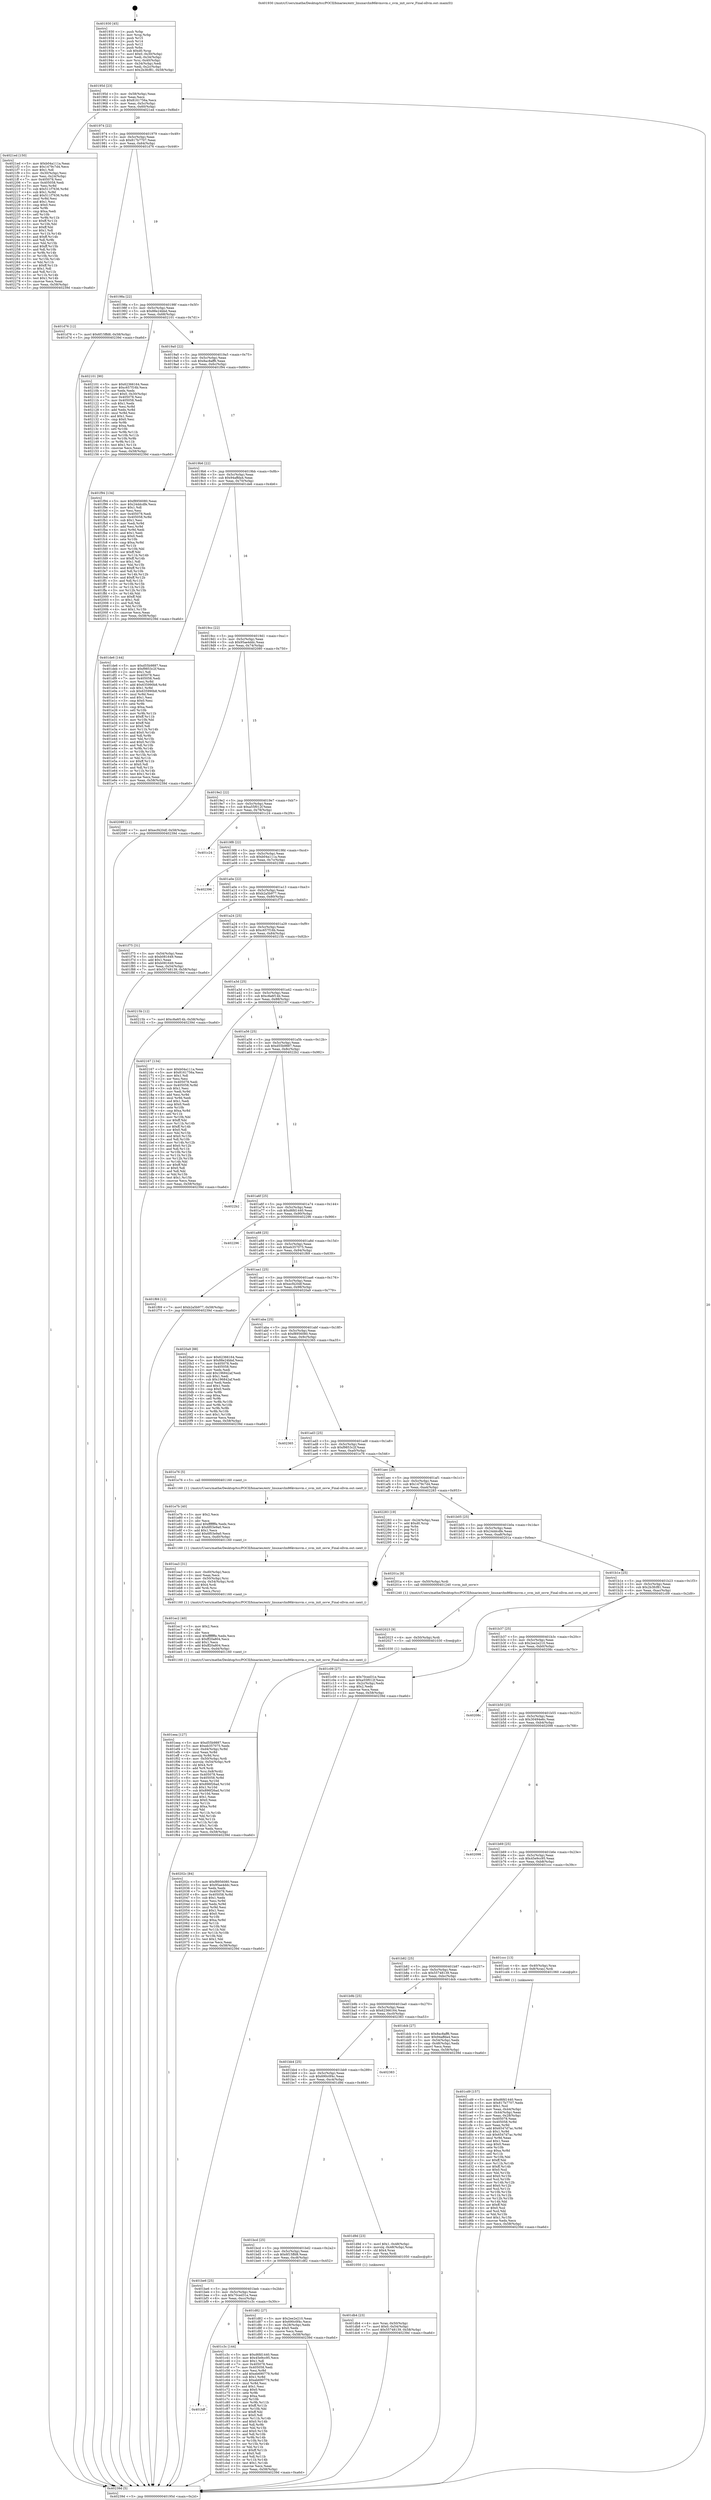 digraph "0x401930" {
  label = "0x401930 (/mnt/c/Users/mathe/Desktop/tcc/POCII/binaries/extr_linuxarchx86kvmsvm.c_svm_init_osvw_Final-ollvm.out::main(0))"
  labelloc = "t"
  node[shape=record]

  Entry [label="",width=0.3,height=0.3,shape=circle,fillcolor=black,style=filled]
  "0x40195d" [label="{
     0x40195d [23]\l
     | [instrs]\l
     &nbsp;&nbsp;0x40195d \<+3\>: mov -0x58(%rbp),%eax\l
     &nbsp;&nbsp;0x401960 \<+2\>: mov %eax,%ecx\l
     &nbsp;&nbsp;0x401962 \<+6\>: sub $0x8161756a,%ecx\l
     &nbsp;&nbsp;0x401968 \<+3\>: mov %eax,-0x5c(%rbp)\l
     &nbsp;&nbsp;0x40196b \<+3\>: mov %ecx,-0x60(%rbp)\l
     &nbsp;&nbsp;0x40196e \<+6\>: je 00000000004021ed \<main+0x8bd\>\l
  }"]
  "0x4021ed" [label="{
     0x4021ed [150]\l
     | [instrs]\l
     &nbsp;&nbsp;0x4021ed \<+5\>: mov $0xb04a111a,%eax\l
     &nbsp;&nbsp;0x4021f2 \<+5\>: mov $0x1479c7d4,%ecx\l
     &nbsp;&nbsp;0x4021f7 \<+2\>: mov $0x1,%dl\l
     &nbsp;&nbsp;0x4021f9 \<+3\>: mov -0x30(%rbp),%esi\l
     &nbsp;&nbsp;0x4021fc \<+3\>: mov %esi,-0x24(%rbp)\l
     &nbsp;&nbsp;0x4021ff \<+7\>: mov 0x405078,%esi\l
     &nbsp;&nbsp;0x402206 \<+7\>: mov 0x405058,%edi\l
     &nbsp;&nbsp;0x40220d \<+3\>: mov %esi,%r8d\l
     &nbsp;&nbsp;0x402210 \<+7\>: sub $0x511f7636,%r8d\l
     &nbsp;&nbsp;0x402217 \<+4\>: sub $0x1,%r8d\l
     &nbsp;&nbsp;0x40221b \<+7\>: add $0x511f7636,%r8d\l
     &nbsp;&nbsp;0x402222 \<+4\>: imul %r8d,%esi\l
     &nbsp;&nbsp;0x402226 \<+3\>: and $0x1,%esi\l
     &nbsp;&nbsp;0x402229 \<+3\>: cmp $0x0,%esi\l
     &nbsp;&nbsp;0x40222c \<+4\>: sete %r9b\l
     &nbsp;&nbsp;0x402230 \<+3\>: cmp $0xa,%edi\l
     &nbsp;&nbsp;0x402233 \<+4\>: setl %r10b\l
     &nbsp;&nbsp;0x402237 \<+3\>: mov %r9b,%r11b\l
     &nbsp;&nbsp;0x40223a \<+4\>: xor $0xff,%r11b\l
     &nbsp;&nbsp;0x40223e \<+3\>: mov %r10b,%bl\l
     &nbsp;&nbsp;0x402241 \<+3\>: xor $0xff,%bl\l
     &nbsp;&nbsp;0x402244 \<+3\>: xor $0x1,%dl\l
     &nbsp;&nbsp;0x402247 \<+3\>: mov %r11b,%r14b\l
     &nbsp;&nbsp;0x40224a \<+4\>: and $0xff,%r14b\l
     &nbsp;&nbsp;0x40224e \<+3\>: and %dl,%r9b\l
     &nbsp;&nbsp;0x402251 \<+3\>: mov %bl,%r15b\l
     &nbsp;&nbsp;0x402254 \<+4\>: and $0xff,%r15b\l
     &nbsp;&nbsp;0x402258 \<+3\>: and %dl,%r10b\l
     &nbsp;&nbsp;0x40225b \<+3\>: or %r9b,%r14b\l
     &nbsp;&nbsp;0x40225e \<+3\>: or %r10b,%r15b\l
     &nbsp;&nbsp;0x402261 \<+3\>: xor %r15b,%r14b\l
     &nbsp;&nbsp;0x402264 \<+3\>: or %bl,%r11b\l
     &nbsp;&nbsp;0x402267 \<+4\>: xor $0xff,%r11b\l
     &nbsp;&nbsp;0x40226b \<+3\>: or $0x1,%dl\l
     &nbsp;&nbsp;0x40226e \<+3\>: and %dl,%r11b\l
     &nbsp;&nbsp;0x402271 \<+3\>: or %r11b,%r14b\l
     &nbsp;&nbsp;0x402274 \<+4\>: test $0x1,%r14b\l
     &nbsp;&nbsp;0x402278 \<+3\>: cmovne %ecx,%eax\l
     &nbsp;&nbsp;0x40227b \<+3\>: mov %eax,-0x58(%rbp)\l
     &nbsp;&nbsp;0x40227e \<+5\>: jmp 000000000040239d \<main+0xa6d\>\l
  }"]
  "0x401974" [label="{
     0x401974 [22]\l
     | [instrs]\l
     &nbsp;&nbsp;0x401974 \<+5\>: jmp 0000000000401979 \<main+0x49\>\l
     &nbsp;&nbsp;0x401979 \<+3\>: mov -0x5c(%rbp),%eax\l
     &nbsp;&nbsp;0x40197c \<+5\>: sub $0x817b7707,%eax\l
     &nbsp;&nbsp;0x401981 \<+3\>: mov %eax,-0x64(%rbp)\l
     &nbsp;&nbsp;0x401984 \<+6\>: je 0000000000401d76 \<main+0x446\>\l
  }"]
  Exit [label="",width=0.3,height=0.3,shape=circle,fillcolor=black,style=filled,peripheries=2]
  "0x401d76" [label="{
     0x401d76 [12]\l
     | [instrs]\l
     &nbsp;&nbsp;0x401d76 \<+7\>: movl $0x6f15ffd8,-0x58(%rbp)\l
     &nbsp;&nbsp;0x401d7d \<+5\>: jmp 000000000040239d \<main+0xa6d\>\l
  }"]
  "0x40198a" [label="{
     0x40198a [22]\l
     | [instrs]\l
     &nbsp;&nbsp;0x40198a \<+5\>: jmp 000000000040198f \<main+0x5f\>\l
     &nbsp;&nbsp;0x40198f \<+3\>: mov -0x5c(%rbp),%eax\l
     &nbsp;&nbsp;0x401992 \<+5\>: sub $0x88e24bbd,%eax\l
     &nbsp;&nbsp;0x401997 \<+3\>: mov %eax,-0x68(%rbp)\l
     &nbsp;&nbsp;0x40199a \<+6\>: je 0000000000402101 \<main+0x7d1\>\l
  }"]
  "0x40202c" [label="{
     0x40202c [84]\l
     | [instrs]\l
     &nbsp;&nbsp;0x40202c \<+5\>: mov $0xf8956080,%eax\l
     &nbsp;&nbsp;0x402031 \<+5\>: mov $0x95ae4ddc,%ecx\l
     &nbsp;&nbsp;0x402036 \<+2\>: xor %edx,%edx\l
     &nbsp;&nbsp;0x402038 \<+7\>: mov 0x405078,%esi\l
     &nbsp;&nbsp;0x40203f \<+8\>: mov 0x405058,%r8d\l
     &nbsp;&nbsp;0x402047 \<+3\>: sub $0x1,%edx\l
     &nbsp;&nbsp;0x40204a \<+3\>: mov %esi,%r9d\l
     &nbsp;&nbsp;0x40204d \<+3\>: add %edx,%r9d\l
     &nbsp;&nbsp;0x402050 \<+4\>: imul %r9d,%esi\l
     &nbsp;&nbsp;0x402054 \<+3\>: and $0x1,%esi\l
     &nbsp;&nbsp;0x402057 \<+3\>: cmp $0x0,%esi\l
     &nbsp;&nbsp;0x40205a \<+4\>: sete %r10b\l
     &nbsp;&nbsp;0x40205e \<+4\>: cmp $0xa,%r8d\l
     &nbsp;&nbsp;0x402062 \<+4\>: setl %r11b\l
     &nbsp;&nbsp;0x402066 \<+3\>: mov %r10b,%bl\l
     &nbsp;&nbsp;0x402069 \<+3\>: and %r11b,%bl\l
     &nbsp;&nbsp;0x40206c \<+3\>: xor %r11b,%r10b\l
     &nbsp;&nbsp;0x40206f \<+3\>: or %r10b,%bl\l
     &nbsp;&nbsp;0x402072 \<+3\>: test $0x1,%bl\l
     &nbsp;&nbsp;0x402075 \<+3\>: cmovne %ecx,%eax\l
     &nbsp;&nbsp;0x402078 \<+3\>: mov %eax,-0x58(%rbp)\l
     &nbsp;&nbsp;0x40207b \<+5\>: jmp 000000000040239d \<main+0xa6d\>\l
  }"]
  "0x402101" [label="{
     0x402101 [90]\l
     | [instrs]\l
     &nbsp;&nbsp;0x402101 \<+5\>: mov $0x62366164,%eax\l
     &nbsp;&nbsp;0x402106 \<+5\>: mov $0xc657f16b,%ecx\l
     &nbsp;&nbsp;0x40210b \<+2\>: xor %edx,%edx\l
     &nbsp;&nbsp;0x40210d \<+7\>: movl $0x0,-0x30(%rbp)\l
     &nbsp;&nbsp;0x402114 \<+7\>: mov 0x405078,%esi\l
     &nbsp;&nbsp;0x40211b \<+7\>: mov 0x405058,%edi\l
     &nbsp;&nbsp;0x402122 \<+3\>: sub $0x1,%edx\l
     &nbsp;&nbsp;0x402125 \<+3\>: mov %esi,%r8d\l
     &nbsp;&nbsp;0x402128 \<+3\>: add %edx,%r8d\l
     &nbsp;&nbsp;0x40212b \<+4\>: imul %r8d,%esi\l
     &nbsp;&nbsp;0x40212f \<+3\>: and $0x1,%esi\l
     &nbsp;&nbsp;0x402132 \<+3\>: cmp $0x0,%esi\l
     &nbsp;&nbsp;0x402135 \<+4\>: sete %r9b\l
     &nbsp;&nbsp;0x402139 \<+3\>: cmp $0xa,%edi\l
     &nbsp;&nbsp;0x40213c \<+4\>: setl %r10b\l
     &nbsp;&nbsp;0x402140 \<+3\>: mov %r9b,%r11b\l
     &nbsp;&nbsp;0x402143 \<+3\>: and %r10b,%r11b\l
     &nbsp;&nbsp;0x402146 \<+3\>: xor %r10b,%r9b\l
     &nbsp;&nbsp;0x402149 \<+3\>: or %r9b,%r11b\l
     &nbsp;&nbsp;0x40214c \<+4\>: test $0x1,%r11b\l
     &nbsp;&nbsp;0x402150 \<+3\>: cmovne %ecx,%eax\l
     &nbsp;&nbsp;0x402153 \<+3\>: mov %eax,-0x58(%rbp)\l
     &nbsp;&nbsp;0x402156 \<+5\>: jmp 000000000040239d \<main+0xa6d\>\l
  }"]
  "0x4019a0" [label="{
     0x4019a0 [22]\l
     | [instrs]\l
     &nbsp;&nbsp;0x4019a0 \<+5\>: jmp 00000000004019a5 \<main+0x75\>\l
     &nbsp;&nbsp;0x4019a5 \<+3\>: mov -0x5c(%rbp),%eax\l
     &nbsp;&nbsp;0x4019a8 \<+5\>: sub $0x8ac8aff6,%eax\l
     &nbsp;&nbsp;0x4019ad \<+3\>: mov %eax,-0x6c(%rbp)\l
     &nbsp;&nbsp;0x4019b0 \<+6\>: je 0000000000401f94 \<main+0x664\>\l
  }"]
  "0x402023" [label="{
     0x402023 [9]\l
     | [instrs]\l
     &nbsp;&nbsp;0x402023 \<+4\>: mov -0x50(%rbp),%rdi\l
     &nbsp;&nbsp;0x402027 \<+5\>: call 0000000000401030 \<free@plt\>\l
     | [calls]\l
     &nbsp;&nbsp;0x401030 \{1\} (unknown)\l
  }"]
  "0x401f94" [label="{
     0x401f94 [134]\l
     | [instrs]\l
     &nbsp;&nbsp;0x401f94 \<+5\>: mov $0xf8956080,%eax\l
     &nbsp;&nbsp;0x401f99 \<+5\>: mov $0x24ddcdfe,%ecx\l
     &nbsp;&nbsp;0x401f9e \<+2\>: mov $0x1,%dl\l
     &nbsp;&nbsp;0x401fa0 \<+2\>: xor %esi,%esi\l
     &nbsp;&nbsp;0x401fa2 \<+7\>: mov 0x405078,%edi\l
     &nbsp;&nbsp;0x401fa9 \<+8\>: mov 0x405058,%r8d\l
     &nbsp;&nbsp;0x401fb1 \<+3\>: sub $0x1,%esi\l
     &nbsp;&nbsp;0x401fb4 \<+3\>: mov %edi,%r9d\l
     &nbsp;&nbsp;0x401fb7 \<+3\>: add %esi,%r9d\l
     &nbsp;&nbsp;0x401fba \<+4\>: imul %r9d,%edi\l
     &nbsp;&nbsp;0x401fbe \<+3\>: and $0x1,%edi\l
     &nbsp;&nbsp;0x401fc1 \<+3\>: cmp $0x0,%edi\l
     &nbsp;&nbsp;0x401fc4 \<+4\>: sete %r10b\l
     &nbsp;&nbsp;0x401fc8 \<+4\>: cmp $0xa,%r8d\l
     &nbsp;&nbsp;0x401fcc \<+4\>: setl %r11b\l
     &nbsp;&nbsp;0x401fd0 \<+3\>: mov %r10b,%bl\l
     &nbsp;&nbsp;0x401fd3 \<+3\>: xor $0xff,%bl\l
     &nbsp;&nbsp;0x401fd6 \<+3\>: mov %r11b,%r14b\l
     &nbsp;&nbsp;0x401fd9 \<+4\>: xor $0xff,%r14b\l
     &nbsp;&nbsp;0x401fdd \<+3\>: xor $0x1,%dl\l
     &nbsp;&nbsp;0x401fe0 \<+3\>: mov %bl,%r15b\l
     &nbsp;&nbsp;0x401fe3 \<+4\>: and $0xff,%r15b\l
     &nbsp;&nbsp;0x401fe7 \<+3\>: and %dl,%r10b\l
     &nbsp;&nbsp;0x401fea \<+3\>: mov %r14b,%r12b\l
     &nbsp;&nbsp;0x401fed \<+4\>: and $0xff,%r12b\l
     &nbsp;&nbsp;0x401ff1 \<+3\>: and %dl,%r11b\l
     &nbsp;&nbsp;0x401ff4 \<+3\>: or %r10b,%r15b\l
     &nbsp;&nbsp;0x401ff7 \<+3\>: or %r11b,%r12b\l
     &nbsp;&nbsp;0x401ffa \<+3\>: xor %r12b,%r15b\l
     &nbsp;&nbsp;0x401ffd \<+3\>: or %r14b,%bl\l
     &nbsp;&nbsp;0x402000 \<+3\>: xor $0xff,%bl\l
     &nbsp;&nbsp;0x402003 \<+3\>: or $0x1,%dl\l
     &nbsp;&nbsp;0x402006 \<+2\>: and %dl,%bl\l
     &nbsp;&nbsp;0x402008 \<+3\>: or %bl,%r15b\l
     &nbsp;&nbsp;0x40200b \<+4\>: test $0x1,%r15b\l
     &nbsp;&nbsp;0x40200f \<+3\>: cmovne %ecx,%eax\l
     &nbsp;&nbsp;0x402012 \<+3\>: mov %eax,-0x58(%rbp)\l
     &nbsp;&nbsp;0x402015 \<+5\>: jmp 000000000040239d \<main+0xa6d\>\l
  }"]
  "0x4019b6" [label="{
     0x4019b6 [22]\l
     | [instrs]\l
     &nbsp;&nbsp;0x4019b6 \<+5\>: jmp 00000000004019bb \<main+0x8b\>\l
     &nbsp;&nbsp;0x4019bb \<+3\>: mov -0x5c(%rbp),%eax\l
     &nbsp;&nbsp;0x4019be \<+5\>: sub $0x94affda4,%eax\l
     &nbsp;&nbsp;0x4019c3 \<+3\>: mov %eax,-0x70(%rbp)\l
     &nbsp;&nbsp;0x4019c6 \<+6\>: je 0000000000401de6 \<main+0x4b6\>\l
  }"]
  "0x401eea" [label="{
     0x401eea [127]\l
     | [instrs]\l
     &nbsp;&nbsp;0x401eea \<+5\>: mov $0xd55b9887,%ecx\l
     &nbsp;&nbsp;0x401eef \<+5\>: mov $0xeb357075,%edx\l
     &nbsp;&nbsp;0x401ef4 \<+7\>: mov -0xd4(%rbp),%r8d\l
     &nbsp;&nbsp;0x401efb \<+4\>: imul %eax,%r8d\l
     &nbsp;&nbsp;0x401eff \<+3\>: movslq %r8d,%rsi\l
     &nbsp;&nbsp;0x401f02 \<+4\>: mov -0x50(%rbp),%rdi\l
     &nbsp;&nbsp;0x401f06 \<+4\>: movslq -0x54(%rbp),%r9\l
     &nbsp;&nbsp;0x401f0a \<+4\>: shl $0x4,%r9\l
     &nbsp;&nbsp;0x401f0e \<+3\>: add %r9,%rdi\l
     &nbsp;&nbsp;0x401f11 \<+4\>: mov %rsi,0x8(%rdi)\l
     &nbsp;&nbsp;0x401f15 \<+7\>: mov 0x405078,%eax\l
     &nbsp;&nbsp;0x401f1c \<+8\>: mov 0x405058,%r8d\l
     &nbsp;&nbsp;0x401f24 \<+3\>: mov %eax,%r10d\l
     &nbsp;&nbsp;0x401f27 \<+7\>: add $0x896f26ad,%r10d\l
     &nbsp;&nbsp;0x401f2e \<+4\>: sub $0x1,%r10d\l
     &nbsp;&nbsp;0x401f32 \<+7\>: sub $0x896f26ad,%r10d\l
     &nbsp;&nbsp;0x401f39 \<+4\>: imul %r10d,%eax\l
     &nbsp;&nbsp;0x401f3d \<+3\>: and $0x1,%eax\l
     &nbsp;&nbsp;0x401f40 \<+3\>: cmp $0x0,%eax\l
     &nbsp;&nbsp;0x401f43 \<+4\>: sete %r11b\l
     &nbsp;&nbsp;0x401f47 \<+4\>: cmp $0xa,%r8d\l
     &nbsp;&nbsp;0x401f4b \<+3\>: setl %bl\l
     &nbsp;&nbsp;0x401f4e \<+3\>: mov %r11b,%r14b\l
     &nbsp;&nbsp;0x401f51 \<+3\>: and %bl,%r14b\l
     &nbsp;&nbsp;0x401f54 \<+3\>: xor %bl,%r11b\l
     &nbsp;&nbsp;0x401f57 \<+3\>: or %r11b,%r14b\l
     &nbsp;&nbsp;0x401f5a \<+4\>: test $0x1,%r14b\l
     &nbsp;&nbsp;0x401f5e \<+3\>: cmovne %edx,%ecx\l
     &nbsp;&nbsp;0x401f61 \<+3\>: mov %ecx,-0x58(%rbp)\l
     &nbsp;&nbsp;0x401f64 \<+5\>: jmp 000000000040239d \<main+0xa6d\>\l
  }"]
  "0x401de6" [label="{
     0x401de6 [144]\l
     | [instrs]\l
     &nbsp;&nbsp;0x401de6 \<+5\>: mov $0xd55b9887,%eax\l
     &nbsp;&nbsp;0x401deb \<+5\>: mov $0xf9853c2f,%ecx\l
     &nbsp;&nbsp;0x401df0 \<+2\>: mov $0x1,%dl\l
     &nbsp;&nbsp;0x401df2 \<+7\>: mov 0x405078,%esi\l
     &nbsp;&nbsp;0x401df9 \<+7\>: mov 0x405058,%edi\l
     &nbsp;&nbsp;0x401e00 \<+3\>: mov %esi,%r8d\l
     &nbsp;&nbsp;0x401e03 \<+7\>: add $0x635990b8,%r8d\l
     &nbsp;&nbsp;0x401e0a \<+4\>: sub $0x1,%r8d\l
     &nbsp;&nbsp;0x401e0e \<+7\>: sub $0x635990b8,%r8d\l
     &nbsp;&nbsp;0x401e15 \<+4\>: imul %r8d,%esi\l
     &nbsp;&nbsp;0x401e19 \<+3\>: and $0x1,%esi\l
     &nbsp;&nbsp;0x401e1c \<+3\>: cmp $0x0,%esi\l
     &nbsp;&nbsp;0x401e1f \<+4\>: sete %r9b\l
     &nbsp;&nbsp;0x401e23 \<+3\>: cmp $0xa,%edi\l
     &nbsp;&nbsp;0x401e26 \<+4\>: setl %r10b\l
     &nbsp;&nbsp;0x401e2a \<+3\>: mov %r9b,%r11b\l
     &nbsp;&nbsp;0x401e2d \<+4\>: xor $0xff,%r11b\l
     &nbsp;&nbsp;0x401e31 \<+3\>: mov %r10b,%bl\l
     &nbsp;&nbsp;0x401e34 \<+3\>: xor $0xff,%bl\l
     &nbsp;&nbsp;0x401e37 \<+3\>: xor $0x0,%dl\l
     &nbsp;&nbsp;0x401e3a \<+3\>: mov %r11b,%r14b\l
     &nbsp;&nbsp;0x401e3d \<+4\>: and $0x0,%r14b\l
     &nbsp;&nbsp;0x401e41 \<+3\>: and %dl,%r9b\l
     &nbsp;&nbsp;0x401e44 \<+3\>: mov %bl,%r15b\l
     &nbsp;&nbsp;0x401e47 \<+4\>: and $0x0,%r15b\l
     &nbsp;&nbsp;0x401e4b \<+3\>: and %dl,%r10b\l
     &nbsp;&nbsp;0x401e4e \<+3\>: or %r9b,%r14b\l
     &nbsp;&nbsp;0x401e51 \<+3\>: or %r10b,%r15b\l
     &nbsp;&nbsp;0x401e54 \<+3\>: xor %r15b,%r14b\l
     &nbsp;&nbsp;0x401e57 \<+3\>: or %bl,%r11b\l
     &nbsp;&nbsp;0x401e5a \<+4\>: xor $0xff,%r11b\l
     &nbsp;&nbsp;0x401e5e \<+3\>: or $0x0,%dl\l
     &nbsp;&nbsp;0x401e61 \<+3\>: and %dl,%r11b\l
     &nbsp;&nbsp;0x401e64 \<+3\>: or %r11b,%r14b\l
     &nbsp;&nbsp;0x401e67 \<+4\>: test $0x1,%r14b\l
     &nbsp;&nbsp;0x401e6b \<+3\>: cmovne %ecx,%eax\l
     &nbsp;&nbsp;0x401e6e \<+3\>: mov %eax,-0x58(%rbp)\l
     &nbsp;&nbsp;0x401e71 \<+5\>: jmp 000000000040239d \<main+0xa6d\>\l
  }"]
  "0x4019cc" [label="{
     0x4019cc [22]\l
     | [instrs]\l
     &nbsp;&nbsp;0x4019cc \<+5\>: jmp 00000000004019d1 \<main+0xa1\>\l
     &nbsp;&nbsp;0x4019d1 \<+3\>: mov -0x5c(%rbp),%eax\l
     &nbsp;&nbsp;0x4019d4 \<+5\>: sub $0x95ae4ddc,%eax\l
     &nbsp;&nbsp;0x4019d9 \<+3\>: mov %eax,-0x74(%rbp)\l
     &nbsp;&nbsp;0x4019dc \<+6\>: je 0000000000402080 \<main+0x750\>\l
  }"]
  "0x401ec2" [label="{
     0x401ec2 [40]\l
     | [instrs]\l
     &nbsp;&nbsp;0x401ec2 \<+5\>: mov $0x2,%ecx\l
     &nbsp;&nbsp;0x401ec7 \<+1\>: cltd\l
     &nbsp;&nbsp;0x401ec8 \<+2\>: idiv %ecx\l
     &nbsp;&nbsp;0x401eca \<+6\>: imul $0xfffffffe,%edx,%ecx\l
     &nbsp;&nbsp;0x401ed0 \<+6\>: sub $0xff20a804,%ecx\l
     &nbsp;&nbsp;0x401ed6 \<+3\>: add $0x1,%ecx\l
     &nbsp;&nbsp;0x401ed9 \<+6\>: add $0xff20a804,%ecx\l
     &nbsp;&nbsp;0x401edf \<+6\>: mov %ecx,-0xd4(%rbp)\l
     &nbsp;&nbsp;0x401ee5 \<+5\>: call 0000000000401160 \<next_i\>\l
     | [calls]\l
     &nbsp;&nbsp;0x401160 \{1\} (/mnt/c/Users/mathe/Desktop/tcc/POCII/binaries/extr_linuxarchx86kvmsvm.c_svm_init_osvw_Final-ollvm.out::next_i)\l
  }"]
  "0x402080" [label="{
     0x402080 [12]\l
     | [instrs]\l
     &nbsp;&nbsp;0x402080 \<+7\>: movl $0xecf420df,-0x58(%rbp)\l
     &nbsp;&nbsp;0x402087 \<+5\>: jmp 000000000040239d \<main+0xa6d\>\l
  }"]
  "0x4019e2" [label="{
     0x4019e2 [22]\l
     | [instrs]\l
     &nbsp;&nbsp;0x4019e2 \<+5\>: jmp 00000000004019e7 \<main+0xb7\>\l
     &nbsp;&nbsp;0x4019e7 \<+3\>: mov -0x5c(%rbp),%eax\l
     &nbsp;&nbsp;0x4019ea \<+5\>: sub $0xa55f012f,%eax\l
     &nbsp;&nbsp;0x4019ef \<+3\>: mov %eax,-0x78(%rbp)\l
     &nbsp;&nbsp;0x4019f2 \<+6\>: je 0000000000401c24 \<main+0x2f4\>\l
  }"]
  "0x401ea3" [label="{
     0x401ea3 [31]\l
     | [instrs]\l
     &nbsp;&nbsp;0x401ea3 \<+6\>: mov -0xd0(%rbp),%ecx\l
     &nbsp;&nbsp;0x401ea9 \<+3\>: imul %eax,%ecx\l
     &nbsp;&nbsp;0x401eac \<+4\>: mov -0x50(%rbp),%rsi\l
     &nbsp;&nbsp;0x401eb0 \<+4\>: movslq -0x54(%rbp),%rdi\l
     &nbsp;&nbsp;0x401eb4 \<+4\>: shl $0x4,%rdi\l
     &nbsp;&nbsp;0x401eb8 \<+3\>: add %rdi,%rsi\l
     &nbsp;&nbsp;0x401ebb \<+2\>: mov %ecx,(%rsi)\l
     &nbsp;&nbsp;0x401ebd \<+5\>: call 0000000000401160 \<next_i\>\l
     | [calls]\l
     &nbsp;&nbsp;0x401160 \{1\} (/mnt/c/Users/mathe/Desktop/tcc/POCII/binaries/extr_linuxarchx86kvmsvm.c_svm_init_osvw_Final-ollvm.out::next_i)\l
  }"]
  "0x401c24" [label="{
     0x401c24\l
  }", style=dashed]
  "0x4019f8" [label="{
     0x4019f8 [22]\l
     | [instrs]\l
     &nbsp;&nbsp;0x4019f8 \<+5\>: jmp 00000000004019fd \<main+0xcd\>\l
     &nbsp;&nbsp;0x4019fd \<+3\>: mov -0x5c(%rbp),%eax\l
     &nbsp;&nbsp;0x401a00 \<+5\>: sub $0xb04a111a,%eax\l
     &nbsp;&nbsp;0x401a05 \<+3\>: mov %eax,-0x7c(%rbp)\l
     &nbsp;&nbsp;0x401a08 \<+6\>: je 0000000000402396 \<main+0xa66\>\l
  }"]
  "0x401e7b" [label="{
     0x401e7b [40]\l
     | [instrs]\l
     &nbsp;&nbsp;0x401e7b \<+5\>: mov $0x2,%ecx\l
     &nbsp;&nbsp;0x401e80 \<+1\>: cltd\l
     &nbsp;&nbsp;0x401e81 \<+2\>: idiv %ecx\l
     &nbsp;&nbsp;0x401e83 \<+6\>: imul $0xfffffffe,%edx,%ecx\l
     &nbsp;&nbsp;0x401e89 \<+6\>: sub $0x6f03e9a0,%ecx\l
     &nbsp;&nbsp;0x401e8f \<+3\>: add $0x1,%ecx\l
     &nbsp;&nbsp;0x401e92 \<+6\>: add $0x6f03e9a0,%ecx\l
     &nbsp;&nbsp;0x401e98 \<+6\>: mov %ecx,-0xd0(%rbp)\l
     &nbsp;&nbsp;0x401e9e \<+5\>: call 0000000000401160 \<next_i\>\l
     | [calls]\l
     &nbsp;&nbsp;0x401160 \{1\} (/mnt/c/Users/mathe/Desktop/tcc/POCII/binaries/extr_linuxarchx86kvmsvm.c_svm_init_osvw_Final-ollvm.out::next_i)\l
  }"]
  "0x402396" [label="{
     0x402396\l
  }", style=dashed]
  "0x401a0e" [label="{
     0x401a0e [22]\l
     | [instrs]\l
     &nbsp;&nbsp;0x401a0e \<+5\>: jmp 0000000000401a13 \<main+0xe3\>\l
     &nbsp;&nbsp;0x401a13 \<+3\>: mov -0x5c(%rbp),%eax\l
     &nbsp;&nbsp;0x401a16 \<+5\>: sub $0xb2a5b977,%eax\l
     &nbsp;&nbsp;0x401a1b \<+3\>: mov %eax,-0x80(%rbp)\l
     &nbsp;&nbsp;0x401a1e \<+6\>: je 0000000000401f75 \<main+0x645\>\l
  }"]
  "0x401db4" [label="{
     0x401db4 [23]\l
     | [instrs]\l
     &nbsp;&nbsp;0x401db4 \<+4\>: mov %rax,-0x50(%rbp)\l
     &nbsp;&nbsp;0x401db8 \<+7\>: movl $0x0,-0x54(%rbp)\l
     &nbsp;&nbsp;0x401dbf \<+7\>: movl $0x55748139,-0x58(%rbp)\l
     &nbsp;&nbsp;0x401dc6 \<+5\>: jmp 000000000040239d \<main+0xa6d\>\l
  }"]
  "0x401f75" [label="{
     0x401f75 [31]\l
     | [instrs]\l
     &nbsp;&nbsp;0x401f75 \<+3\>: mov -0x54(%rbp),%eax\l
     &nbsp;&nbsp;0x401f78 \<+5\>: sub $0xb081649,%eax\l
     &nbsp;&nbsp;0x401f7d \<+3\>: add $0x1,%eax\l
     &nbsp;&nbsp;0x401f80 \<+5\>: add $0xb081649,%eax\l
     &nbsp;&nbsp;0x401f85 \<+3\>: mov %eax,-0x54(%rbp)\l
     &nbsp;&nbsp;0x401f88 \<+7\>: movl $0x55748139,-0x58(%rbp)\l
     &nbsp;&nbsp;0x401f8f \<+5\>: jmp 000000000040239d \<main+0xa6d\>\l
  }"]
  "0x401a24" [label="{
     0x401a24 [25]\l
     | [instrs]\l
     &nbsp;&nbsp;0x401a24 \<+5\>: jmp 0000000000401a29 \<main+0xf9\>\l
     &nbsp;&nbsp;0x401a29 \<+3\>: mov -0x5c(%rbp),%eax\l
     &nbsp;&nbsp;0x401a2c \<+5\>: sub $0xc657f16b,%eax\l
     &nbsp;&nbsp;0x401a31 \<+6\>: mov %eax,-0x84(%rbp)\l
     &nbsp;&nbsp;0x401a37 \<+6\>: je 000000000040215b \<main+0x82b\>\l
  }"]
  "0x401cd9" [label="{
     0x401cd9 [157]\l
     | [instrs]\l
     &nbsp;&nbsp;0x401cd9 \<+5\>: mov $0xd6fd1440,%ecx\l
     &nbsp;&nbsp;0x401cde \<+5\>: mov $0x817b7707,%edx\l
     &nbsp;&nbsp;0x401ce3 \<+3\>: mov $0x1,%sil\l
     &nbsp;&nbsp;0x401ce6 \<+3\>: mov %eax,-0x44(%rbp)\l
     &nbsp;&nbsp;0x401ce9 \<+3\>: mov -0x44(%rbp),%eax\l
     &nbsp;&nbsp;0x401cec \<+3\>: mov %eax,-0x28(%rbp)\l
     &nbsp;&nbsp;0x401cef \<+7\>: mov 0x405078,%eax\l
     &nbsp;&nbsp;0x401cf6 \<+8\>: mov 0x405058,%r8d\l
     &nbsp;&nbsp;0x401cfe \<+3\>: mov %eax,%r9d\l
     &nbsp;&nbsp;0x401d01 \<+7\>: add $0x6547d7ac,%r9d\l
     &nbsp;&nbsp;0x401d08 \<+4\>: sub $0x1,%r9d\l
     &nbsp;&nbsp;0x401d0c \<+7\>: sub $0x6547d7ac,%r9d\l
     &nbsp;&nbsp;0x401d13 \<+4\>: imul %r9d,%eax\l
     &nbsp;&nbsp;0x401d17 \<+3\>: and $0x1,%eax\l
     &nbsp;&nbsp;0x401d1a \<+3\>: cmp $0x0,%eax\l
     &nbsp;&nbsp;0x401d1d \<+4\>: sete %r10b\l
     &nbsp;&nbsp;0x401d21 \<+4\>: cmp $0xa,%r8d\l
     &nbsp;&nbsp;0x401d25 \<+4\>: setl %r11b\l
     &nbsp;&nbsp;0x401d29 \<+3\>: mov %r10b,%bl\l
     &nbsp;&nbsp;0x401d2c \<+3\>: xor $0xff,%bl\l
     &nbsp;&nbsp;0x401d2f \<+3\>: mov %r11b,%r14b\l
     &nbsp;&nbsp;0x401d32 \<+4\>: xor $0xff,%r14b\l
     &nbsp;&nbsp;0x401d36 \<+4\>: xor $0x0,%sil\l
     &nbsp;&nbsp;0x401d3a \<+3\>: mov %bl,%r15b\l
     &nbsp;&nbsp;0x401d3d \<+4\>: and $0x0,%r15b\l
     &nbsp;&nbsp;0x401d41 \<+3\>: and %sil,%r10b\l
     &nbsp;&nbsp;0x401d44 \<+3\>: mov %r14b,%r12b\l
     &nbsp;&nbsp;0x401d47 \<+4\>: and $0x0,%r12b\l
     &nbsp;&nbsp;0x401d4b \<+3\>: and %sil,%r11b\l
     &nbsp;&nbsp;0x401d4e \<+3\>: or %r10b,%r15b\l
     &nbsp;&nbsp;0x401d51 \<+3\>: or %r11b,%r12b\l
     &nbsp;&nbsp;0x401d54 \<+3\>: xor %r12b,%r15b\l
     &nbsp;&nbsp;0x401d57 \<+3\>: or %r14b,%bl\l
     &nbsp;&nbsp;0x401d5a \<+3\>: xor $0xff,%bl\l
     &nbsp;&nbsp;0x401d5d \<+4\>: or $0x0,%sil\l
     &nbsp;&nbsp;0x401d61 \<+3\>: and %sil,%bl\l
     &nbsp;&nbsp;0x401d64 \<+3\>: or %bl,%r15b\l
     &nbsp;&nbsp;0x401d67 \<+4\>: test $0x1,%r15b\l
     &nbsp;&nbsp;0x401d6b \<+3\>: cmovne %edx,%ecx\l
     &nbsp;&nbsp;0x401d6e \<+3\>: mov %ecx,-0x58(%rbp)\l
     &nbsp;&nbsp;0x401d71 \<+5\>: jmp 000000000040239d \<main+0xa6d\>\l
  }"]
  "0x40215b" [label="{
     0x40215b [12]\l
     | [instrs]\l
     &nbsp;&nbsp;0x40215b \<+7\>: movl $0xc8a6f14b,-0x58(%rbp)\l
     &nbsp;&nbsp;0x402162 \<+5\>: jmp 000000000040239d \<main+0xa6d\>\l
  }"]
  "0x401a3d" [label="{
     0x401a3d [25]\l
     | [instrs]\l
     &nbsp;&nbsp;0x401a3d \<+5\>: jmp 0000000000401a42 \<main+0x112\>\l
     &nbsp;&nbsp;0x401a42 \<+3\>: mov -0x5c(%rbp),%eax\l
     &nbsp;&nbsp;0x401a45 \<+5\>: sub $0xc8a6f14b,%eax\l
     &nbsp;&nbsp;0x401a4a \<+6\>: mov %eax,-0x88(%rbp)\l
     &nbsp;&nbsp;0x401a50 \<+6\>: je 0000000000402167 \<main+0x837\>\l
  }"]
  "0x401bff" [label="{
     0x401bff\l
  }", style=dashed]
  "0x402167" [label="{
     0x402167 [134]\l
     | [instrs]\l
     &nbsp;&nbsp;0x402167 \<+5\>: mov $0xb04a111a,%eax\l
     &nbsp;&nbsp;0x40216c \<+5\>: mov $0x8161756a,%ecx\l
     &nbsp;&nbsp;0x402171 \<+2\>: mov $0x1,%dl\l
     &nbsp;&nbsp;0x402173 \<+2\>: xor %esi,%esi\l
     &nbsp;&nbsp;0x402175 \<+7\>: mov 0x405078,%edi\l
     &nbsp;&nbsp;0x40217c \<+8\>: mov 0x405058,%r8d\l
     &nbsp;&nbsp;0x402184 \<+3\>: sub $0x1,%esi\l
     &nbsp;&nbsp;0x402187 \<+3\>: mov %edi,%r9d\l
     &nbsp;&nbsp;0x40218a \<+3\>: add %esi,%r9d\l
     &nbsp;&nbsp;0x40218d \<+4\>: imul %r9d,%edi\l
     &nbsp;&nbsp;0x402191 \<+3\>: and $0x1,%edi\l
     &nbsp;&nbsp;0x402194 \<+3\>: cmp $0x0,%edi\l
     &nbsp;&nbsp;0x402197 \<+4\>: sete %r10b\l
     &nbsp;&nbsp;0x40219b \<+4\>: cmp $0xa,%r8d\l
     &nbsp;&nbsp;0x40219f \<+4\>: setl %r11b\l
     &nbsp;&nbsp;0x4021a3 \<+3\>: mov %r10b,%bl\l
     &nbsp;&nbsp;0x4021a6 \<+3\>: xor $0xff,%bl\l
     &nbsp;&nbsp;0x4021a9 \<+3\>: mov %r11b,%r14b\l
     &nbsp;&nbsp;0x4021ac \<+4\>: xor $0xff,%r14b\l
     &nbsp;&nbsp;0x4021b0 \<+3\>: xor $0x0,%dl\l
     &nbsp;&nbsp;0x4021b3 \<+3\>: mov %bl,%r15b\l
     &nbsp;&nbsp;0x4021b6 \<+4\>: and $0x0,%r15b\l
     &nbsp;&nbsp;0x4021ba \<+3\>: and %dl,%r10b\l
     &nbsp;&nbsp;0x4021bd \<+3\>: mov %r14b,%r12b\l
     &nbsp;&nbsp;0x4021c0 \<+4\>: and $0x0,%r12b\l
     &nbsp;&nbsp;0x4021c4 \<+3\>: and %dl,%r11b\l
     &nbsp;&nbsp;0x4021c7 \<+3\>: or %r10b,%r15b\l
     &nbsp;&nbsp;0x4021ca \<+3\>: or %r11b,%r12b\l
     &nbsp;&nbsp;0x4021cd \<+3\>: xor %r12b,%r15b\l
     &nbsp;&nbsp;0x4021d0 \<+3\>: or %r14b,%bl\l
     &nbsp;&nbsp;0x4021d3 \<+3\>: xor $0xff,%bl\l
     &nbsp;&nbsp;0x4021d6 \<+3\>: or $0x0,%dl\l
     &nbsp;&nbsp;0x4021d9 \<+2\>: and %dl,%bl\l
     &nbsp;&nbsp;0x4021db \<+3\>: or %bl,%r15b\l
     &nbsp;&nbsp;0x4021de \<+4\>: test $0x1,%r15b\l
     &nbsp;&nbsp;0x4021e2 \<+3\>: cmovne %ecx,%eax\l
     &nbsp;&nbsp;0x4021e5 \<+3\>: mov %eax,-0x58(%rbp)\l
     &nbsp;&nbsp;0x4021e8 \<+5\>: jmp 000000000040239d \<main+0xa6d\>\l
  }"]
  "0x401a56" [label="{
     0x401a56 [25]\l
     | [instrs]\l
     &nbsp;&nbsp;0x401a56 \<+5\>: jmp 0000000000401a5b \<main+0x12b\>\l
     &nbsp;&nbsp;0x401a5b \<+3\>: mov -0x5c(%rbp),%eax\l
     &nbsp;&nbsp;0x401a5e \<+5\>: sub $0xd55b9887,%eax\l
     &nbsp;&nbsp;0x401a63 \<+6\>: mov %eax,-0x8c(%rbp)\l
     &nbsp;&nbsp;0x401a69 \<+6\>: je 00000000004022b2 \<main+0x982\>\l
  }"]
  "0x401c3c" [label="{
     0x401c3c [144]\l
     | [instrs]\l
     &nbsp;&nbsp;0x401c3c \<+5\>: mov $0xd6fd1440,%eax\l
     &nbsp;&nbsp;0x401c41 \<+5\>: mov $0x45e9cc95,%ecx\l
     &nbsp;&nbsp;0x401c46 \<+2\>: mov $0x1,%dl\l
     &nbsp;&nbsp;0x401c48 \<+7\>: mov 0x405078,%esi\l
     &nbsp;&nbsp;0x401c4f \<+7\>: mov 0x405058,%edi\l
     &nbsp;&nbsp;0x401c56 \<+3\>: mov %esi,%r8d\l
     &nbsp;&nbsp;0x401c59 \<+7\>: add $0xeb690779,%r8d\l
     &nbsp;&nbsp;0x401c60 \<+4\>: sub $0x1,%r8d\l
     &nbsp;&nbsp;0x401c64 \<+7\>: sub $0xeb690779,%r8d\l
     &nbsp;&nbsp;0x401c6b \<+4\>: imul %r8d,%esi\l
     &nbsp;&nbsp;0x401c6f \<+3\>: and $0x1,%esi\l
     &nbsp;&nbsp;0x401c72 \<+3\>: cmp $0x0,%esi\l
     &nbsp;&nbsp;0x401c75 \<+4\>: sete %r9b\l
     &nbsp;&nbsp;0x401c79 \<+3\>: cmp $0xa,%edi\l
     &nbsp;&nbsp;0x401c7c \<+4\>: setl %r10b\l
     &nbsp;&nbsp;0x401c80 \<+3\>: mov %r9b,%r11b\l
     &nbsp;&nbsp;0x401c83 \<+4\>: xor $0xff,%r11b\l
     &nbsp;&nbsp;0x401c87 \<+3\>: mov %r10b,%bl\l
     &nbsp;&nbsp;0x401c8a \<+3\>: xor $0xff,%bl\l
     &nbsp;&nbsp;0x401c8d \<+3\>: xor $0x0,%dl\l
     &nbsp;&nbsp;0x401c90 \<+3\>: mov %r11b,%r14b\l
     &nbsp;&nbsp;0x401c93 \<+4\>: and $0x0,%r14b\l
     &nbsp;&nbsp;0x401c97 \<+3\>: and %dl,%r9b\l
     &nbsp;&nbsp;0x401c9a \<+3\>: mov %bl,%r15b\l
     &nbsp;&nbsp;0x401c9d \<+4\>: and $0x0,%r15b\l
     &nbsp;&nbsp;0x401ca1 \<+3\>: and %dl,%r10b\l
     &nbsp;&nbsp;0x401ca4 \<+3\>: or %r9b,%r14b\l
     &nbsp;&nbsp;0x401ca7 \<+3\>: or %r10b,%r15b\l
     &nbsp;&nbsp;0x401caa \<+3\>: xor %r15b,%r14b\l
     &nbsp;&nbsp;0x401cad \<+3\>: or %bl,%r11b\l
     &nbsp;&nbsp;0x401cb0 \<+4\>: xor $0xff,%r11b\l
     &nbsp;&nbsp;0x401cb4 \<+3\>: or $0x0,%dl\l
     &nbsp;&nbsp;0x401cb7 \<+3\>: and %dl,%r11b\l
     &nbsp;&nbsp;0x401cba \<+3\>: or %r11b,%r14b\l
     &nbsp;&nbsp;0x401cbd \<+4\>: test $0x1,%r14b\l
     &nbsp;&nbsp;0x401cc1 \<+3\>: cmovne %ecx,%eax\l
     &nbsp;&nbsp;0x401cc4 \<+3\>: mov %eax,-0x58(%rbp)\l
     &nbsp;&nbsp;0x401cc7 \<+5\>: jmp 000000000040239d \<main+0xa6d\>\l
  }"]
  "0x4022b2" [label="{
     0x4022b2\l
  }", style=dashed]
  "0x401a6f" [label="{
     0x401a6f [25]\l
     | [instrs]\l
     &nbsp;&nbsp;0x401a6f \<+5\>: jmp 0000000000401a74 \<main+0x144\>\l
     &nbsp;&nbsp;0x401a74 \<+3\>: mov -0x5c(%rbp),%eax\l
     &nbsp;&nbsp;0x401a77 \<+5\>: sub $0xd6fd1440,%eax\l
     &nbsp;&nbsp;0x401a7c \<+6\>: mov %eax,-0x90(%rbp)\l
     &nbsp;&nbsp;0x401a82 \<+6\>: je 0000000000402296 \<main+0x966\>\l
  }"]
  "0x401be6" [label="{
     0x401be6 [25]\l
     | [instrs]\l
     &nbsp;&nbsp;0x401be6 \<+5\>: jmp 0000000000401beb \<main+0x2bb\>\l
     &nbsp;&nbsp;0x401beb \<+3\>: mov -0x5c(%rbp),%eax\l
     &nbsp;&nbsp;0x401bee \<+5\>: sub $0x70ced31e,%eax\l
     &nbsp;&nbsp;0x401bf3 \<+6\>: mov %eax,-0xcc(%rbp)\l
     &nbsp;&nbsp;0x401bf9 \<+6\>: je 0000000000401c3c \<main+0x30c\>\l
  }"]
  "0x402296" [label="{
     0x402296\l
  }", style=dashed]
  "0x401a88" [label="{
     0x401a88 [25]\l
     | [instrs]\l
     &nbsp;&nbsp;0x401a88 \<+5\>: jmp 0000000000401a8d \<main+0x15d\>\l
     &nbsp;&nbsp;0x401a8d \<+3\>: mov -0x5c(%rbp),%eax\l
     &nbsp;&nbsp;0x401a90 \<+5\>: sub $0xeb357075,%eax\l
     &nbsp;&nbsp;0x401a95 \<+6\>: mov %eax,-0x94(%rbp)\l
     &nbsp;&nbsp;0x401a9b \<+6\>: je 0000000000401f69 \<main+0x639\>\l
  }"]
  "0x401d82" [label="{
     0x401d82 [27]\l
     | [instrs]\l
     &nbsp;&nbsp;0x401d82 \<+5\>: mov $0x2ee2e210,%eax\l
     &nbsp;&nbsp;0x401d87 \<+5\>: mov $0x690c0f4c,%ecx\l
     &nbsp;&nbsp;0x401d8c \<+3\>: mov -0x28(%rbp),%edx\l
     &nbsp;&nbsp;0x401d8f \<+3\>: cmp $0x0,%edx\l
     &nbsp;&nbsp;0x401d92 \<+3\>: cmove %ecx,%eax\l
     &nbsp;&nbsp;0x401d95 \<+3\>: mov %eax,-0x58(%rbp)\l
     &nbsp;&nbsp;0x401d98 \<+5\>: jmp 000000000040239d \<main+0xa6d\>\l
  }"]
  "0x401f69" [label="{
     0x401f69 [12]\l
     | [instrs]\l
     &nbsp;&nbsp;0x401f69 \<+7\>: movl $0xb2a5b977,-0x58(%rbp)\l
     &nbsp;&nbsp;0x401f70 \<+5\>: jmp 000000000040239d \<main+0xa6d\>\l
  }"]
  "0x401aa1" [label="{
     0x401aa1 [25]\l
     | [instrs]\l
     &nbsp;&nbsp;0x401aa1 \<+5\>: jmp 0000000000401aa6 \<main+0x176\>\l
     &nbsp;&nbsp;0x401aa6 \<+3\>: mov -0x5c(%rbp),%eax\l
     &nbsp;&nbsp;0x401aa9 \<+5\>: sub $0xecf420df,%eax\l
     &nbsp;&nbsp;0x401aae \<+6\>: mov %eax,-0x98(%rbp)\l
     &nbsp;&nbsp;0x401ab4 \<+6\>: je 00000000004020a9 \<main+0x779\>\l
  }"]
  "0x401bcd" [label="{
     0x401bcd [25]\l
     | [instrs]\l
     &nbsp;&nbsp;0x401bcd \<+5\>: jmp 0000000000401bd2 \<main+0x2a2\>\l
     &nbsp;&nbsp;0x401bd2 \<+3\>: mov -0x5c(%rbp),%eax\l
     &nbsp;&nbsp;0x401bd5 \<+5\>: sub $0x6f15ffd8,%eax\l
     &nbsp;&nbsp;0x401bda \<+6\>: mov %eax,-0xc8(%rbp)\l
     &nbsp;&nbsp;0x401be0 \<+6\>: je 0000000000401d82 \<main+0x452\>\l
  }"]
  "0x4020a9" [label="{
     0x4020a9 [88]\l
     | [instrs]\l
     &nbsp;&nbsp;0x4020a9 \<+5\>: mov $0x62366164,%eax\l
     &nbsp;&nbsp;0x4020ae \<+5\>: mov $0x88e24bbd,%ecx\l
     &nbsp;&nbsp;0x4020b3 \<+7\>: mov 0x405078,%edx\l
     &nbsp;&nbsp;0x4020ba \<+7\>: mov 0x405058,%esi\l
     &nbsp;&nbsp;0x4020c1 \<+2\>: mov %edx,%edi\l
     &nbsp;&nbsp;0x4020c3 \<+6\>: add $0x196842af,%edi\l
     &nbsp;&nbsp;0x4020c9 \<+3\>: sub $0x1,%edi\l
     &nbsp;&nbsp;0x4020cc \<+6\>: sub $0x196842af,%edi\l
     &nbsp;&nbsp;0x4020d2 \<+3\>: imul %edi,%edx\l
     &nbsp;&nbsp;0x4020d5 \<+3\>: and $0x1,%edx\l
     &nbsp;&nbsp;0x4020d8 \<+3\>: cmp $0x0,%edx\l
     &nbsp;&nbsp;0x4020db \<+4\>: sete %r8b\l
     &nbsp;&nbsp;0x4020df \<+3\>: cmp $0xa,%esi\l
     &nbsp;&nbsp;0x4020e2 \<+4\>: setl %r9b\l
     &nbsp;&nbsp;0x4020e6 \<+3\>: mov %r8b,%r10b\l
     &nbsp;&nbsp;0x4020e9 \<+3\>: and %r9b,%r10b\l
     &nbsp;&nbsp;0x4020ec \<+3\>: xor %r9b,%r8b\l
     &nbsp;&nbsp;0x4020ef \<+3\>: or %r8b,%r10b\l
     &nbsp;&nbsp;0x4020f2 \<+4\>: test $0x1,%r10b\l
     &nbsp;&nbsp;0x4020f6 \<+3\>: cmovne %ecx,%eax\l
     &nbsp;&nbsp;0x4020f9 \<+3\>: mov %eax,-0x58(%rbp)\l
     &nbsp;&nbsp;0x4020fc \<+5\>: jmp 000000000040239d \<main+0xa6d\>\l
  }"]
  "0x401aba" [label="{
     0x401aba [25]\l
     | [instrs]\l
     &nbsp;&nbsp;0x401aba \<+5\>: jmp 0000000000401abf \<main+0x18f\>\l
     &nbsp;&nbsp;0x401abf \<+3\>: mov -0x5c(%rbp),%eax\l
     &nbsp;&nbsp;0x401ac2 \<+5\>: sub $0xf8956080,%eax\l
     &nbsp;&nbsp;0x401ac7 \<+6\>: mov %eax,-0x9c(%rbp)\l
     &nbsp;&nbsp;0x401acd \<+6\>: je 0000000000402365 \<main+0xa35\>\l
  }"]
  "0x401d9d" [label="{
     0x401d9d [23]\l
     | [instrs]\l
     &nbsp;&nbsp;0x401d9d \<+7\>: movl $0x1,-0x48(%rbp)\l
     &nbsp;&nbsp;0x401da4 \<+4\>: movslq -0x48(%rbp),%rax\l
     &nbsp;&nbsp;0x401da8 \<+4\>: shl $0x4,%rax\l
     &nbsp;&nbsp;0x401dac \<+3\>: mov %rax,%rdi\l
     &nbsp;&nbsp;0x401daf \<+5\>: call 0000000000401050 \<malloc@plt\>\l
     | [calls]\l
     &nbsp;&nbsp;0x401050 \{1\} (unknown)\l
  }"]
  "0x402365" [label="{
     0x402365\l
  }", style=dashed]
  "0x401ad3" [label="{
     0x401ad3 [25]\l
     | [instrs]\l
     &nbsp;&nbsp;0x401ad3 \<+5\>: jmp 0000000000401ad8 \<main+0x1a8\>\l
     &nbsp;&nbsp;0x401ad8 \<+3\>: mov -0x5c(%rbp),%eax\l
     &nbsp;&nbsp;0x401adb \<+5\>: sub $0xf9853c2f,%eax\l
     &nbsp;&nbsp;0x401ae0 \<+6\>: mov %eax,-0xa0(%rbp)\l
     &nbsp;&nbsp;0x401ae6 \<+6\>: je 0000000000401e76 \<main+0x546\>\l
  }"]
  "0x401bb4" [label="{
     0x401bb4 [25]\l
     | [instrs]\l
     &nbsp;&nbsp;0x401bb4 \<+5\>: jmp 0000000000401bb9 \<main+0x289\>\l
     &nbsp;&nbsp;0x401bb9 \<+3\>: mov -0x5c(%rbp),%eax\l
     &nbsp;&nbsp;0x401bbc \<+5\>: sub $0x690c0f4c,%eax\l
     &nbsp;&nbsp;0x401bc1 \<+6\>: mov %eax,-0xc4(%rbp)\l
     &nbsp;&nbsp;0x401bc7 \<+6\>: je 0000000000401d9d \<main+0x46d\>\l
  }"]
  "0x401e76" [label="{
     0x401e76 [5]\l
     | [instrs]\l
     &nbsp;&nbsp;0x401e76 \<+5\>: call 0000000000401160 \<next_i\>\l
     | [calls]\l
     &nbsp;&nbsp;0x401160 \{1\} (/mnt/c/Users/mathe/Desktop/tcc/POCII/binaries/extr_linuxarchx86kvmsvm.c_svm_init_osvw_Final-ollvm.out::next_i)\l
  }"]
  "0x401aec" [label="{
     0x401aec [25]\l
     | [instrs]\l
     &nbsp;&nbsp;0x401aec \<+5\>: jmp 0000000000401af1 \<main+0x1c1\>\l
     &nbsp;&nbsp;0x401af1 \<+3\>: mov -0x5c(%rbp),%eax\l
     &nbsp;&nbsp;0x401af4 \<+5\>: sub $0x1479c7d4,%eax\l
     &nbsp;&nbsp;0x401af9 \<+6\>: mov %eax,-0xa4(%rbp)\l
     &nbsp;&nbsp;0x401aff \<+6\>: je 0000000000402283 \<main+0x953\>\l
  }"]
  "0x402383" [label="{
     0x402383\l
  }", style=dashed]
  "0x402283" [label="{
     0x402283 [19]\l
     | [instrs]\l
     &nbsp;&nbsp;0x402283 \<+3\>: mov -0x24(%rbp),%eax\l
     &nbsp;&nbsp;0x402286 \<+7\>: add $0xd0,%rsp\l
     &nbsp;&nbsp;0x40228d \<+1\>: pop %rbx\l
     &nbsp;&nbsp;0x40228e \<+2\>: pop %r12\l
     &nbsp;&nbsp;0x402290 \<+2\>: pop %r14\l
     &nbsp;&nbsp;0x402292 \<+2\>: pop %r15\l
     &nbsp;&nbsp;0x402294 \<+1\>: pop %rbp\l
     &nbsp;&nbsp;0x402295 \<+1\>: ret\l
  }"]
  "0x401b05" [label="{
     0x401b05 [25]\l
     | [instrs]\l
     &nbsp;&nbsp;0x401b05 \<+5\>: jmp 0000000000401b0a \<main+0x1da\>\l
     &nbsp;&nbsp;0x401b0a \<+3\>: mov -0x5c(%rbp),%eax\l
     &nbsp;&nbsp;0x401b0d \<+5\>: sub $0x24ddcdfe,%eax\l
     &nbsp;&nbsp;0x401b12 \<+6\>: mov %eax,-0xa8(%rbp)\l
     &nbsp;&nbsp;0x401b18 \<+6\>: je 000000000040201a \<main+0x6ea\>\l
  }"]
  "0x401b9b" [label="{
     0x401b9b [25]\l
     | [instrs]\l
     &nbsp;&nbsp;0x401b9b \<+5\>: jmp 0000000000401ba0 \<main+0x270\>\l
     &nbsp;&nbsp;0x401ba0 \<+3\>: mov -0x5c(%rbp),%eax\l
     &nbsp;&nbsp;0x401ba3 \<+5\>: sub $0x62366164,%eax\l
     &nbsp;&nbsp;0x401ba8 \<+6\>: mov %eax,-0xc0(%rbp)\l
     &nbsp;&nbsp;0x401bae \<+6\>: je 0000000000402383 \<main+0xa53\>\l
  }"]
  "0x40201a" [label="{
     0x40201a [9]\l
     | [instrs]\l
     &nbsp;&nbsp;0x40201a \<+4\>: mov -0x50(%rbp),%rdi\l
     &nbsp;&nbsp;0x40201e \<+5\>: call 0000000000401240 \<svm_init_osvw\>\l
     | [calls]\l
     &nbsp;&nbsp;0x401240 \{1\} (/mnt/c/Users/mathe/Desktop/tcc/POCII/binaries/extr_linuxarchx86kvmsvm.c_svm_init_osvw_Final-ollvm.out::svm_init_osvw)\l
  }"]
  "0x401b1e" [label="{
     0x401b1e [25]\l
     | [instrs]\l
     &nbsp;&nbsp;0x401b1e \<+5\>: jmp 0000000000401b23 \<main+0x1f3\>\l
     &nbsp;&nbsp;0x401b23 \<+3\>: mov -0x5c(%rbp),%eax\l
     &nbsp;&nbsp;0x401b26 \<+5\>: sub $0x2b3fcf81,%eax\l
     &nbsp;&nbsp;0x401b2b \<+6\>: mov %eax,-0xac(%rbp)\l
     &nbsp;&nbsp;0x401b31 \<+6\>: je 0000000000401c09 \<main+0x2d9\>\l
  }"]
  "0x401dcb" [label="{
     0x401dcb [27]\l
     | [instrs]\l
     &nbsp;&nbsp;0x401dcb \<+5\>: mov $0x8ac8aff6,%eax\l
     &nbsp;&nbsp;0x401dd0 \<+5\>: mov $0x94affda4,%ecx\l
     &nbsp;&nbsp;0x401dd5 \<+3\>: mov -0x54(%rbp),%edx\l
     &nbsp;&nbsp;0x401dd8 \<+3\>: cmp -0x48(%rbp),%edx\l
     &nbsp;&nbsp;0x401ddb \<+3\>: cmovl %ecx,%eax\l
     &nbsp;&nbsp;0x401dde \<+3\>: mov %eax,-0x58(%rbp)\l
     &nbsp;&nbsp;0x401de1 \<+5\>: jmp 000000000040239d \<main+0xa6d\>\l
  }"]
  "0x401c09" [label="{
     0x401c09 [27]\l
     | [instrs]\l
     &nbsp;&nbsp;0x401c09 \<+5\>: mov $0x70ced31e,%eax\l
     &nbsp;&nbsp;0x401c0e \<+5\>: mov $0xa55f012f,%ecx\l
     &nbsp;&nbsp;0x401c13 \<+3\>: mov -0x2c(%rbp),%edx\l
     &nbsp;&nbsp;0x401c16 \<+3\>: cmp $0x2,%edx\l
     &nbsp;&nbsp;0x401c19 \<+3\>: cmovne %ecx,%eax\l
     &nbsp;&nbsp;0x401c1c \<+3\>: mov %eax,-0x58(%rbp)\l
     &nbsp;&nbsp;0x401c1f \<+5\>: jmp 000000000040239d \<main+0xa6d\>\l
  }"]
  "0x401b37" [label="{
     0x401b37 [25]\l
     | [instrs]\l
     &nbsp;&nbsp;0x401b37 \<+5\>: jmp 0000000000401b3c \<main+0x20c\>\l
     &nbsp;&nbsp;0x401b3c \<+3\>: mov -0x5c(%rbp),%eax\l
     &nbsp;&nbsp;0x401b3f \<+5\>: sub $0x2ee2e210,%eax\l
     &nbsp;&nbsp;0x401b44 \<+6\>: mov %eax,-0xb0(%rbp)\l
     &nbsp;&nbsp;0x401b4a \<+6\>: je 000000000040208c \<main+0x75c\>\l
  }"]
  "0x40239d" [label="{
     0x40239d [5]\l
     | [instrs]\l
     &nbsp;&nbsp;0x40239d \<+5\>: jmp 000000000040195d \<main+0x2d\>\l
  }"]
  "0x401930" [label="{
     0x401930 [45]\l
     | [instrs]\l
     &nbsp;&nbsp;0x401930 \<+1\>: push %rbp\l
     &nbsp;&nbsp;0x401931 \<+3\>: mov %rsp,%rbp\l
     &nbsp;&nbsp;0x401934 \<+2\>: push %r15\l
     &nbsp;&nbsp;0x401936 \<+2\>: push %r14\l
     &nbsp;&nbsp;0x401938 \<+2\>: push %r12\l
     &nbsp;&nbsp;0x40193a \<+1\>: push %rbx\l
     &nbsp;&nbsp;0x40193b \<+7\>: sub $0xd0,%rsp\l
     &nbsp;&nbsp;0x401942 \<+7\>: movl $0x0,-0x30(%rbp)\l
     &nbsp;&nbsp;0x401949 \<+3\>: mov %edi,-0x34(%rbp)\l
     &nbsp;&nbsp;0x40194c \<+4\>: mov %rsi,-0x40(%rbp)\l
     &nbsp;&nbsp;0x401950 \<+3\>: mov -0x34(%rbp),%edi\l
     &nbsp;&nbsp;0x401953 \<+3\>: mov %edi,-0x2c(%rbp)\l
     &nbsp;&nbsp;0x401956 \<+7\>: movl $0x2b3fcf81,-0x58(%rbp)\l
  }"]
  "0x401b82" [label="{
     0x401b82 [25]\l
     | [instrs]\l
     &nbsp;&nbsp;0x401b82 \<+5\>: jmp 0000000000401b87 \<main+0x257\>\l
     &nbsp;&nbsp;0x401b87 \<+3\>: mov -0x5c(%rbp),%eax\l
     &nbsp;&nbsp;0x401b8a \<+5\>: sub $0x55748139,%eax\l
     &nbsp;&nbsp;0x401b8f \<+6\>: mov %eax,-0xbc(%rbp)\l
     &nbsp;&nbsp;0x401b95 \<+6\>: je 0000000000401dcb \<main+0x49b\>\l
  }"]
  "0x40208c" [label="{
     0x40208c\l
  }", style=dashed]
  "0x401b50" [label="{
     0x401b50 [25]\l
     | [instrs]\l
     &nbsp;&nbsp;0x401b50 \<+5\>: jmp 0000000000401b55 \<main+0x225\>\l
     &nbsp;&nbsp;0x401b55 \<+3\>: mov -0x5c(%rbp),%eax\l
     &nbsp;&nbsp;0x401b58 \<+5\>: sub $0x30494e6c,%eax\l
     &nbsp;&nbsp;0x401b5d \<+6\>: mov %eax,-0xb4(%rbp)\l
     &nbsp;&nbsp;0x401b63 \<+6\>: je 0000000000402098 \<main+0x768\>\l
  }"]
  "0x401ccc" [label="{
     0x401ccc [13]\l
     | [instrs]\l
     &nbsp;&nbsp;0x401ccc \<+4\>: mov -0x40(%rbp),%rax\l
     &nbsp;&nbsp;0x401cd0 \<+4\>: mov 0x8(%rax),%rdi\l
     &nbsp;&nbsp;0x401cd4 \<+5\>: call 0000000000401060 \<atoi@plt\>\l
     | [calls]\l
     &nbsp;&nbsp;0x401060 \{1\} (unknown)\l
  }"]
  "0x402098" [label="{
     0x402098\l
  }", style=dashed]
  "0x401b69" [label="{
     0x401b69 [25]\l
     | [instrs]\l
     &nbsp;&nbsp;0x401b69 \<+5\>: jmp 0000000000401b6e \<main+0x23e\>\l
     &nbsp;&nbsp;0x401b6e \<+3\>: mov -0x5c(%rbp),%eax\l
     &nbsp;&nbsp;0x401b71 \<+5\>: sub $0x45e9cc95,%eax\l
     &nbsp;&nbsp;0x401b76 \<+6\>: mov %eax,-0xb8(%rbp)\l
     &nbsp;&nbsp;0x401b7c \<+6\>: je 0000000000401ccc \<main+0x39c\>\l
  }"]
  Entry -> "0x401930" [label=" 1"]
  "0x40195d" -> "0x4021ed" [label=" 1"]
  "0x40195d" -> "0x401974" [label=" 20"]
  "0x402283" -> Exit [label=" 1"]
  "0x401974" -> "0x401d76" [label=" 1"]
  "0x401974" -> "0x40198a" [label=" 19"]
  "0x4021ed" -> "0x40239d" [label=" 1"]
  "0x40198a" -> "0x402101" [label=" 1"]
  "0x40198a" -> "0x4019a0" [label=" 18"]
  "0x402167" -> "0x40239d" [label=" 1"]
  "0x4019a0" -> "0x401f94" [label=" 1"]
  "0x4019a0" -> "0x4019b6" [label=" 17"]
  "0x40215b" -> "0x40239d" [label=" 1"]
  "0x4019b6" -> "0x401de6" [label=" 1"]
  "0x4019b6" -> "0x4019cc" [label=" 16"]
  "0x402101" -> "0x40239d" [label=" 1"]
  "0x4019cc" -> "0x402080" [label=" 1"]
  "0x4019cc" -> "0x4019e2" [label=" 15"]
  "0x4020a9" -> "0x40239d" [label=" 1"]
  "0x4019e2" -> "0x401c24" [label=" 0"]
  "0x4019e2" -> "0x4019f8" [label=" 15"]
  "0x402080" -> "0x40239d" [label=" 1"]
  "0x4019f8" -> "0x402396" [label=" 0"]
  "0x4019f8" -> "0x401a0e" [label=" 15"]
  "0x40202c" -> "0x40239d" [label=" 1"]
  "0x401a0e" -> "0x401f75" [label=" 1"]
  "0x401a0e" -> "0x401a24" [label=" 14"]
  "0x402023" -> "0x40202c" [label=" 1"]
  "0x401a24" -> "0x40215b" [label=" 1"]
  "0x401a24" -> "0x401a3d" [label=" 13"]
  "0x40201a" -> "0x402023" [label=" 1"]
  "0x401a3d" -> "0x402167" [label=" 1"]
  "0x401a3d" -> "0x401a56" [label=" 12"]
  "0x401f94" -> "0x40239d" [label=" 1"]
  "0x401a56" -> "0x4022b2" [label=" 0"]
  "0x401a56" -> "0x401a6f" [label=" 12"]
  "0x401f75" -> "0x40239d" [label=" 1"]
  "0x401a6f" -> "0x402296" [label=" 0"]
  "0x401a6f" -> "0x401a88" [label=" 12"]
  "0x401eea" -> "0x40239d" [label=" 1"]
  "0x401a88" -> "0x401f69" [label=" 1"]
  "0x401a88" -> "0x401aa1" [label=" 11"]
  "0x401ec2" -> "0x401eea" [label=" 1"]
  "0x401aa1" -> "0x4020a9" [label=" 1"]
  "0x401aa1" -> "0x401aba" [label=" 10"]
  "0x401e7b" -> "0x401ea3" [label=" 1"]
  "0x401aba" -> "0x402365" [label=" 0"]
  "0x401aba" -> "0x401ad3" [label=" 10"]
  "0x401e76" -> "0x401e7b" [label=" 1"]
  "0x401ad3" -> "0x401e76" [label=" 1"]
  "0x401ad3" -> "0x401aec" [label=" 9"]
  "0x401dcb" -> "0x40239d" [label=" 2"]
  "0x401aec" -> "0x402283" [label=" 1"]
  "0x401aec" -> "0x401b05" [label=" 8"]
  "0x401db4" -> "0x40239d" [label=" 1"]
  "0x401b05" -> "0x40201a" [label=" 1"]
  "0x401b05" -> "0x401b1e" [label=" 7"]
  "0x401d82" -> "0x40239d" [label=" 1"]
  "0x401b1e" -> "0x401c09" [label=" 1"]
  "0x401b1e" -> "0x401b37" [label=" 6"]
  "0x401c09" -> "0x40239d" [label=" 1"]
  "0x401930" -> "0x40195d" [label=" 1"]
  "0x40239d" -> "0x40195d" [label=" 20"]
  "0x401d76" -> "0x40239d" [label=" 1"]
  "0x401b37" -> "0x40208c" [label=" 0"]
  "0x401b37" -> "0x401b50" [label=" 6"]
  "0x401ccc" -> "0x401cd9" [label=" 1"]
  "0x401b50" -> "0x402098" [label=" 0"]
  "0x401b50" -> "0x401b69" [label=" 6"]
  "0x401c3c" -> "0x40239d" [label=" 1"]
  "0x401b69" -> "0x401ccc" [label=" 1"]
  "0x401b69" -> "0x401b82" [label=" 5"]
  "0x401cd9" -> "0x40239d" [label=" 1"]
  "0x401b82" -> "0x401dcb" [label=" 2"]
  "0x401b82" -> "0x401b9b" [label=" 3"]
  "0x401d9d" -> "0x401db4" [label=" 1"]
  "0x401b9b" -> "0x402383" [label=" 0"]
  "0x401b9b" -> "0x401bb4" [label=" 3"]
  "0x401de6" -> "0x40239d" [label=" 1"]
  "0x401bb4" -> "0x401d9d" [label=" 1"]
  "0x401bb4" -> "0x401bcd" [label=" 2"]
  "0x401ea3" -> "0x401ec2" [label=" 1"]
  "0x401bcd" -> "0x401d82" [label=" 1"]
  "0x401bcd" -> "0x401be6" [label=" 1"]
  "0x401f69" -> "0x40239d" [label=" 1"]
  "0x401be6" -> "0x401c3c" [label=" 1"]
  "0x401be6" -> "0x401bff" [label=" 0"]
}
